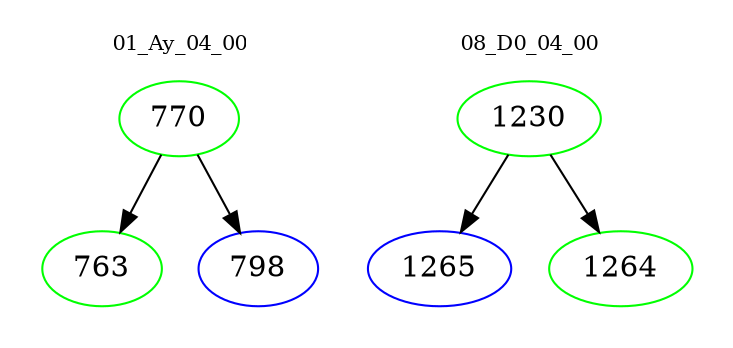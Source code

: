 digraph{
subgraph cluster_0 {
color = white
label = "01_Ay_04_00";
fontsize=10;
T0_770 [label="770", color="green"]
T0_770 -> T0_763 [color="black"]
T0_763 [label="763", color="green"]
T0_770 -> T0_798 [color="black"]
T0_798 [label="798", color="blue"]
}
subgraph cluster_1 {
color = white
label = "08_D0_04_00";
fontsize=10;
T1_1230 [label="1230", color="green"]
T1_1230 -> T1_1265 [color="black"]
T1_1265 [label="1265", color="blue"]
T1_1230 -> T1_1264 [color="black"]
T1_1264 [label="1264", color="green"]
}
}
